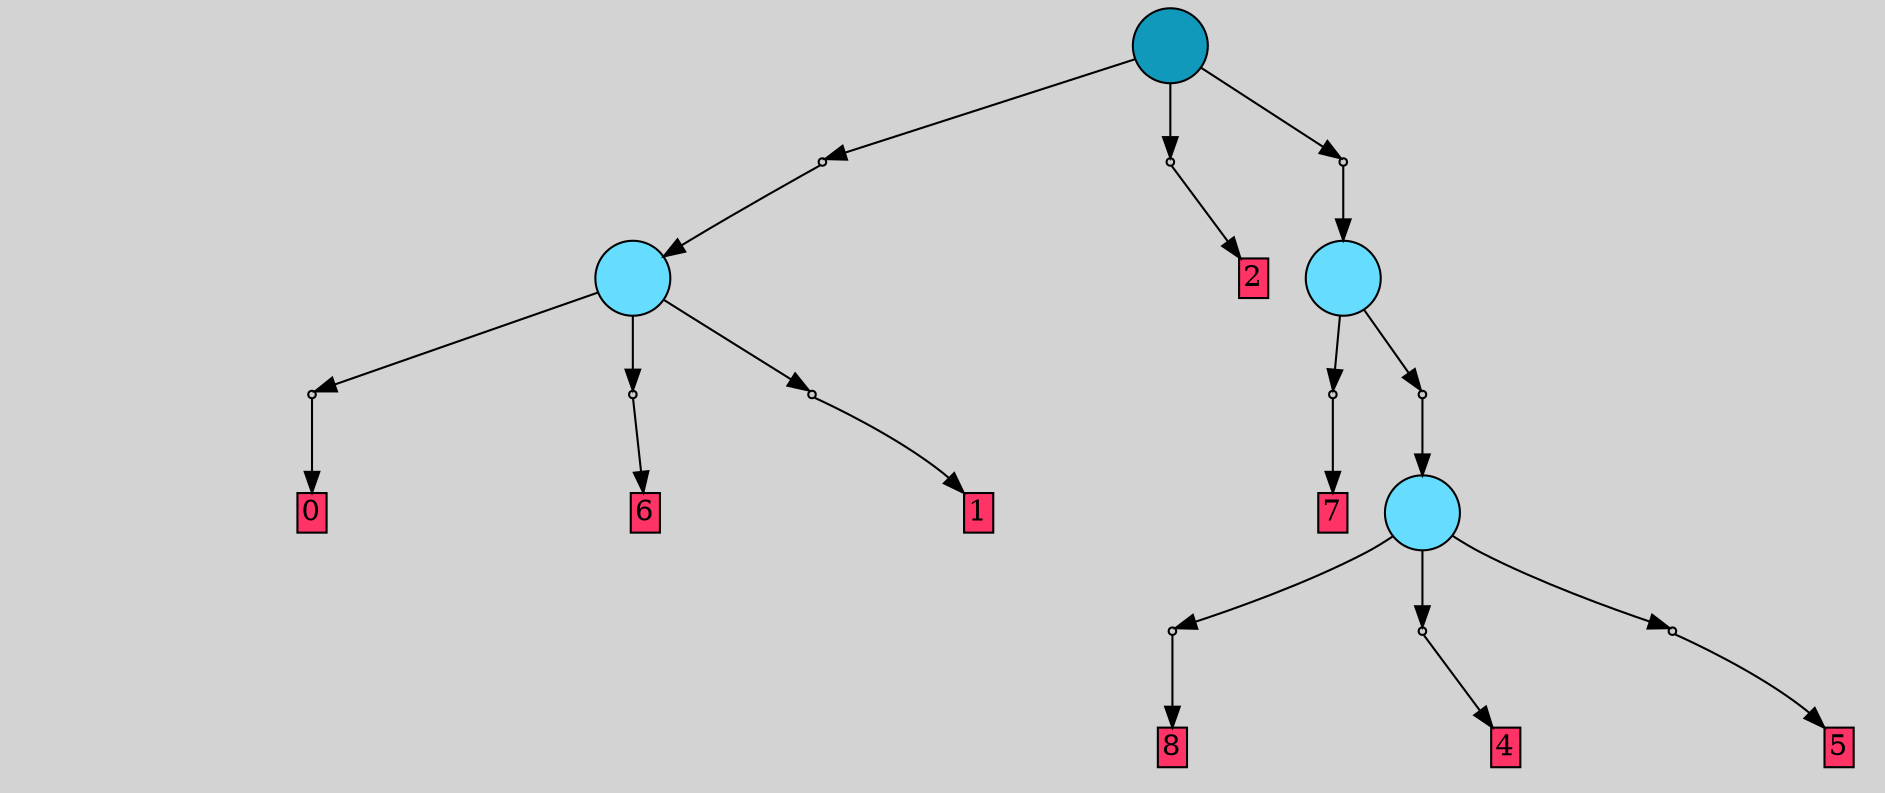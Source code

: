 // File exported with GEGELATI v1.3.1
// On the 2024-04-15 16:00:13
// With the File::TPGGraphDotExporter
digraph{
	graph[pad = "0.212, 0.055" bgcolor = lightgray]
	node[shape=circle style = filled label = ""]
		T0 [fillcolor="#66ddff"]
		T1 [fillcolor="#66ddff"]
		T2 [fillcolor="#66ddff"]
		T3 [fillcolor="#1199bb"]
		P0 [fillcolor="#cccccc" shape=point] //
		I0 [shape=box style=invis label="4|0&2|5#2|7&#92;n"]
		P0 -> I0[style=invis]
		A0 [fillcolor="#ff3366" shape=box margin=0.03 width=0 height=0 label="8"]
		T0 -> P0 -> A0
		P1 [fillcolor="#cccccc" shape=point] //
		I1 [shape=box style=invis label="2|0&3|0#2|7&#92;n"]
		P1 -> I1[style=invis]
		A1 [fillcolor="#ff3366" shape=box margin=0.03 width=0 height=0 label="4"]
		T0 -> P1 -> A1
		P2 [fillcolor="#cccccc" shape=point] //
		I2 [shape=box style=invis label="1|0&3|1#1|1&#92;n"]
		P2 -> I2[style=invis]
		A2 [fillcolor="#ff3366" shape=box margin=0.03 width=0 height=0 label="5"]
		T0 -> P2 -> A2
		P3 [fillcolor="#cccccc" shape=point] //
		I3 [shape=box style=invis label="4|0&4|1#3|0&#92;n"]
		P3 -> I3[style=invis]
		A3 [fillcolor="#ff3366" shape=box margin=0.03 width=0 height=0 label="0"]
		T1 -> P3 -> A3
		P4 [fillcolor="#cccccc" shape=point] //
		I4 [shape=box style=invis label="5|5&2|1#2|3&#92;n1|0&4|7#0|5&#92;n"]
		P4 -> I4[style=invis]
		A4 [fillcolor="#ff3366" shape=box margin=0.03 width=0 height=0 label="6"]
		T1 -> P4 -> A4
		P5 [fillcolor="#cccccc" shape=point] //
		I5 [shape=box style=invis label="6|0&3|6#1|2&#92;n"]
		P5 -> I5[style=invis]
		A5 [fillcolor="#ff3366" shape=box margin=0.03 width=0 height=0 label="1"]
		T1 -> P5 -> A5
		P6 [fillcolor="#cccccc" shape=point] //
		I6 [shape=box style=invis label="2|0&1|5#4|3&#92;n"]
		P6 -> I6[style=invis]
		A6 [fillcolor="#ff3366" shape=box margin=0.03 width=0 height=0 label="7"]
		T2 -> P6 -> A6
		P7 [fillcolor="#cccccc" shape=point] //
		I7 [shape=box style=invis label="3|0&3|0#0|3&#92;n"]
		P7 -> I7[style=invis]
		T2 -> P7 -> T0
		P8 [fillcolor="#cccccc" shape=point] //
		I8 [shape=box style=invis label="6|0&1|1#1|4&#92;n"]
		P8 -> I8[style=invis]
		T3 -> P8 -> T1
		P9 [fillcolor="#cccccc" shape=point] //
		I9 [shape=box style=invis label="3|0&3|2#0|4&#92;n"]
		P9 -> I9[style=invis]
		A7 [fillcolor="#ff3366" shape=box margin=0.03 width=0 height=0 label="2"]
		T3 -> P9 -> A7
		P10 [fillcolor="#cccccc" shape=point] //
		I10 [shape=box style=invis label="6|0&2|4#4|6&#92;n"]
		P10 -> I10[style=invis]
		T3 -> P10 -> T2
		{ rank= same T3 }
}
